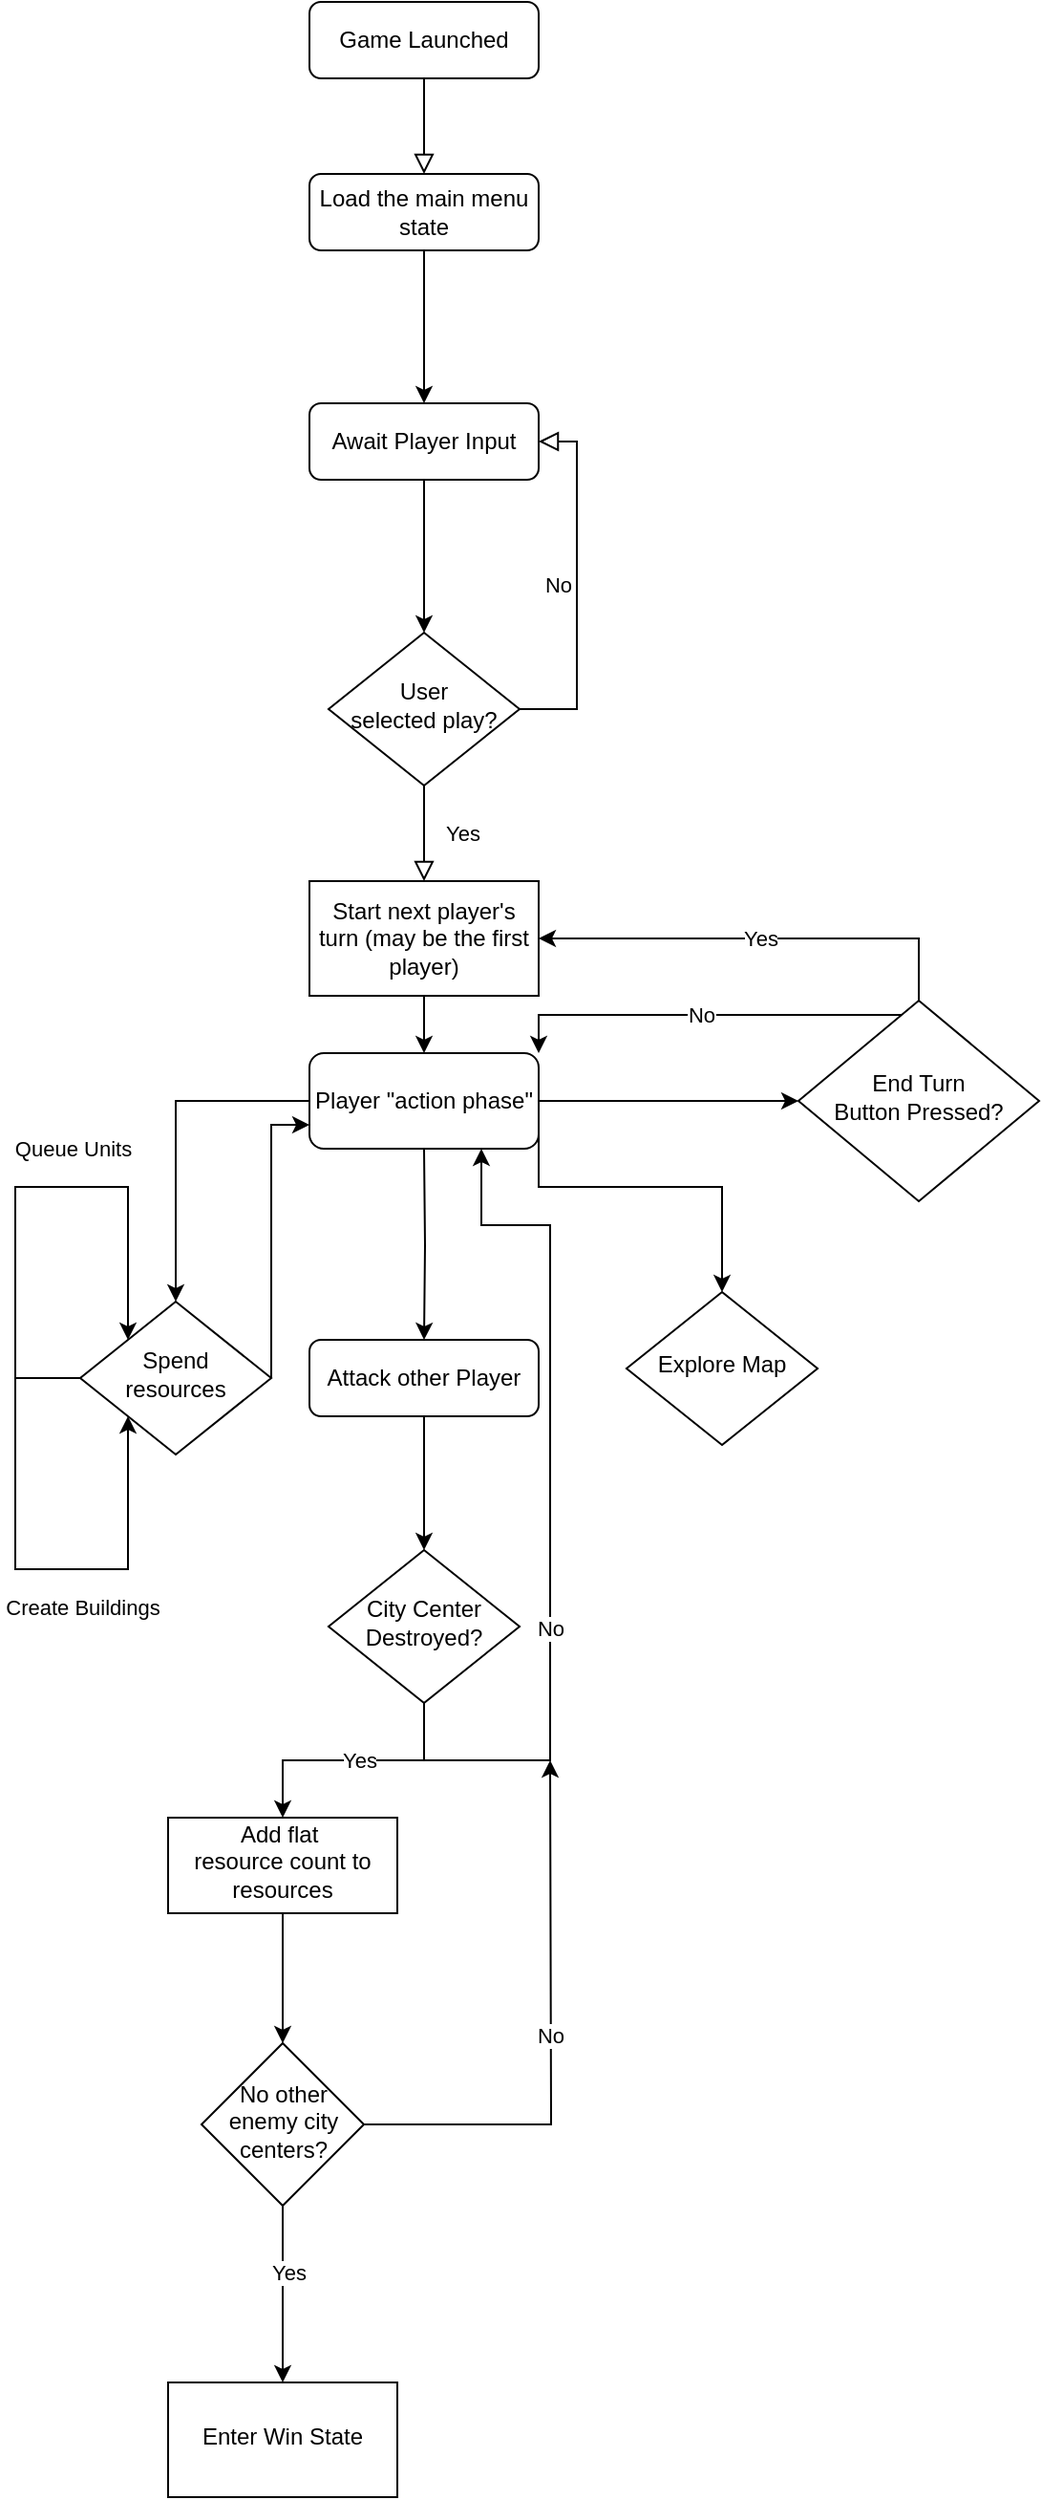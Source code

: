 <mxfile version="13.10.9" type="github">
  <diagram id="C5RBs43oDa-KdzZeNtuy" name="Page-1">
    <mxGraphModel dx="1422" dy="1941" grid="1" gridSize="10" guides="1" tooltips="1" connect="1" arrows="1" fold="1" page="1" pageScale="1" pageWidth="827" pageHeight="1169" math="0" shadow="0">
      <root>
        <mxCell id="WIyWlLk6GJQsqaUBKTNV-0" />
        <mxCell id="WIyWlLk6GJQsqaUBKTNV-1" parent="WIyWlLk6GJQsqaUBKTNV-0" />
        <mxCell id="WIyWlLk6GJQsqaUBKTNV-2" value="" style="rounded=0;html=1;jettySize=auto;orthogonalLoop=1;fontSize=11;endArrow=block;endFill=0;endSize=8;strokeWidth=1;shadow=0;labelBackgroundColor=none;edgeStyle=orthogonalEdgeStyle;" parent="WIyWlLk6GJQsqaUBKTNV-1" source="WIyWlLk6GJQsqaUBKTNV-3" edge="1">
          <mxGeometry relative="1" as="geometry">
            <mxPoint x="414" y="50" as="targetPoint" />
          </mxGeometry>
        </mxCell>
        <mxCell id="WIyWlLk6GJQsqaUBKTNV-3" value="Game Launched" style="rounded=1;whiteSpace=wrap;html=1;fontSize=12;glass=0;strokeWidth=1;shadow=0;" parent="WIyWlLk6GJQsqaUBKTNV-1" vertex="1">
          <mxGeometry x="354" y="-40" width="120" height="40" as="geometry" />
        </mxCell>
        <mxCell id="WIyWlLk6GJQsqaUBKTNV-4" value="Yes" style="rounded=0;html=1;jettySize=auto;orthogonalLoop=1;fontSize=11;endArrow=block;endFill=0;endSize=8;strokeWidth=1;shadow=0;labelBackgroundColor=none;edgeStyle=orthogonalEdgeStyle;entryX=0.5;entryY=0;entryDx=0;entryDy=0;" parent="WIyWlLk6GJQsqaUBKTNV-1" source="WIyWlLk6GJQsqaUBKTNV-6" target="pVxUWkFdO_DaniVyaewb-36" edge="1">
          <mxGeometry y="20" relative="1" as="geometry">
            <mxPoint as="offset" />
            <mxPoint x="414" y="440" as="targetPoint" />
          </mxGeometry>
        </mxCell>
        <mxCell id="WIyWlLk6GJQsqaUBKTNV-5" value="No" style="edgeStyle=orthogonalEdgeStyle;rounded=0;html=1;jettySize=auto;orthogonalLoop=1;fontSize=11;endArrow=block;endFill=0;endSize=8;strokeWidth=1;shadow=0;labelBackgroundColor=none;entryX=1;entryY=0.5;entryDx=0;entryDy=0;" parent="WIyWlLk6GJQsqaUBKTNV-1" source="WIyWlLk6GJQsqaUBKTNV-6" target="pVxUWkFdO_DaniVyaewb-2" edge="1">
          <mxGeometry y="10" relative="1" as="geometry">
            <mxPoint as="offset" />
            <Array as="points">
              <mxPoint x="494" y="330" />
              <mxPoint x="494" y="190" />
            </Array>
          </mxGeometry>
        </mxCell>
        <mxCell id="WIyWlLk6GJQsqaUBKTNV-6" value="User&lt;br&gt;selected play?" style="rhombus;whiteSpace=wrap;html=1;shadow=0;fontFamily=Helvetica;fontSize=12;align=center;strokeWidth=1;spacing=6;spacingTop=-4;" parent="WIyWlLk6GJQsqaUBKTNV-1" vertex="1">
          <mxGeometry x="364" y="290" width="100" height="80" as="geometry" />
        </mxCell>
        <mxCell id="pVxUWkFdO_DaniVyaewb-6" value="" style="edgeStyle=orthogonalEdgeStyle;rounded=0;orthogonalLoop=1;jettySize=auto;html=1;" edge="1" parent="WIyWlLk6GJQsqaUBKTNV-1" source="WIyWlLk6GJQsqaUBKTNV-12" target="pVxUWkFdO_DaniVyaewb-5">
          <mxGeometry relative="1" as="geometry" />
        </mxCell>
        <mxCell id="pVxUWkFdO_DaniVyaewb-38" style="edgeStyle=orthogonalEdgeStyle;rounded=0;orthogonalLoop=1;jettySize=auto;html=1;entryX=0;entryY=0.5;entryDx=0;entryDy=0;" edge="1" parent="WIyWlLk6GJQsqaUBKTNV-1" source="WIyWlLk6GJQsqaUBKTNV-12" target="pVxUWkFdO_DaniVyaewb-35">
          <mxGeometry relative="1" as="geometry" />
        </mxCell>
        <mxCell id="WIyWlLk6GJQsqaUBKTNV-12" value="Player &quot;action phase&quot;" style="rounded=1;whiteSpace=wrap;html=1;fontSize=12;glass=0;strokeWidth=1;shadow=0;" parent="WIyWlLk6GJQsqaUBKTNV-1" vertex="1">
          <mxGeometry x="354" y="510" width="120" height="50" as="geometry" />
        </mxCell>
        <mxCell id="pVxUWkFdO_DaniVyaewb-3" value="" style="edgeStyle=orthogonalEdgeStyle;rounded=0;orthogonalLoop=1;jettySize=auto;html=1;" edge="1" parent="WIyWlLk6GJQsqaUBKTNV-1" source="pVxUWkFdO_DaniVyaewb-0" target="pVxUWkFdO_DaniVyaewb-2">
          <mxGeometry relative="1" as="geometry" />
        </mxCell>
        <mxCell id="pVxUWkFdO_DaniVyaewb-0" value="Load the main menu state" style="rounded=1;whiteSpace=wrap;html=1;fontSize=12;glass=0;strokeWidth=1;shadow=0;" vertex="1" parent="WIyWlLk6GJQsqaUBKTNV-1">
          <mxGeometry x="354" y="50" width="120" height="40" as="geometry" />
        </mxCell>
        <mxCell id="pVxUWkFdO_DaniVyaewb-4" value="" style="edgeStyle=orthogonalEdgeStyle;rounded=0;orthogonalLoop=1;jettySize=auto;html=1;" edge="1" parent="WIyWlLk6GJQsqaUBKTNV-1" source="pVxUWkFdO_DaniVyaewb-2" target="WIyWlLk6GJQsqaUBKTNV-6">
          <mxGeometry relative="1" as="geometry" />
        </mxCell>
        <mxCell id="pVxUWkFdO_DaniVyaewb-2" value="Await Player Input" style="rounded=1;whiteSpace=wrap;html=1;fontSize=12;glass=0;strokeWidth=1;shadow=0;" vertex="1" parent="WIyWlLk6GJQsqaUBKTNV-1">
          <mxGeometry x="354" y="170" width="120" height="40" as="geometry" />
        </mxCell>
        <mxCell id="pVxUWkFdO_DaniVyaewb-16" value="Queue Units" style="edgeStyle=orthogonalEdgeStyle;rounded=0;orthogonalLoop=1;jettySize=auto;html=1;entryX=0;entryY=0;entryDx=0;entryDy=0;" edge="1" parent="WIyWlLk6GJQsqaUBKTNV-1" source="pVxUWkFdO_DaniVyaewb-5" target="pVxUWkFdO_DaniVyaewb-5">
          <mxGeometry x="0.202" y="20" relative="1" as="geometry">
            <mxPoint x="260" y="580" as="targetPoint" />
            <Array as="points">
              <mxPoint x="200" y="680" />
              <mxPoint x="200" y="580" />
              <mxPoint x="259" y="580" />
            </Array>
            <mxPoint as="offset" />
          </mxGeometry>
        </mxCell>
        <mxCell id="pVxUWkFdO_DaniVyaewb-43" style="edgeStyle=orthogonalEdgeStyle;rounded=0;orthogonalLoop=1;jettySize=auto;html=1;entryX=0;entryY=0.75;entryDx=0;entryDy=0;" edge="1" parent="WIyWlLk6GJQsqaUBKTNV-1" source="pVxUWkFdO_DaniVyaewb-5" target="WIyWlLk6GJQsqaUBKTNV-12">
          <mxGeometry relative="1" as="geometry">
            <Array as="points">
              <mxPoint x="334" y="548" />
            </Array>
          </mxGeometry>
        </mxCell>
        <mxCell id="pVxUWkFdO_DaniVyaewb-5" value="Spend resources" style="rhombus;whiteSpace=wrap;html=1;shadow=0;fontFamily=Helvetica;fontSize=12;align=center;strokeWidth=1;spacing=6;spacingTop=-4;" vertex="1" parent="WIyWlLk6GJQsqaUBKTNV-1">
          <mxGeometry x="234" y="640" width="100" height="80" as="geometry" />
        </mxCell>
        <mxCell id="pVxUWkFdO_DaniVyaewb-7" value="" style="edgeStyle=orthogonalEdgeStyle;rounded=0;orthogonalLoop=1;jettySize=auto;html=1;exitX=1;exitY=0.5;exitDx=0;exitDy=0;entryX=0.5;entryY=0;entryDx=0;entryDy=0;" edge="1" parent="WIyWlLk6GJQsqaUBKTNV-1" target="pVxUWkFdO_DaniVyaewb-8" source="WIyWlLk6GJQsqaUBKTNV-12">
          <mxGeometry relative="1" as="geometry">
            <mxPoint x="614" y="530" as="sourcePoint" />
            <Array as="points">
              <mxPoint x="474" y="580" />
              <mxPoint x="570" y="580" />
            </Array>
          </mxGeometry>
        </mxCell>
        <mxCell id="pVxUWkFdO_DaniVyaewb-8" value="Explore Map" style="rhombus;whiteSpace=wrap;html=1;shadow=0;fontFamily=Helvetica;fontSize=12;align=center;strokeWidth=1;spacing=6;spacingTop=-4;" vertex="1" parent="WIyWlLk6GJQsqaUBKTNV-1">
          <mxGeometry x="520" y="635" width="100" height="80" as="geometry" />
        </mxCell>
        <mxCell id="pVxUWkFdO_DaniVyaewb-9" value="" style="edgeStyle=orthogonalEdgeStyle;rounded=0;orthogonalLoop=1;jettySize=auto;html=1;entryX=0.5;entryY=0;entryDx=0;entryDy=0;" edge="1" parent="WIyWlLk6GJQsqaUBKTNV-1" target="pVxUWkFdO_DaniVyaewb-11">
          <mxGeometry relative="1" as="geometry">
            <mxPoint x="414" y="560" as="sourcePoint" />
            <mxPoint x="414" y="640" as="targetPoint" />
          </mxGeometry>
        </mxCell>
        <mxCell id="pVxUWkFdO_DaniVyaewb-19" value="" style="edgeStyle=orthogonalEdgeStyle;rounded=0;orthogonalLoop=1;jettySize=auto;html=1;" edge="1" parent="WIyWlLk6GJQsqaUBKTNV-1" source="pVxUWkFdO_DaniVyaewb-11">
          <mxGeometry relative="1" as="geometry">
            <mxPoint x="414" y="770" as="targetPoint" />
          </mxGeometry>
        </mxCell>
        <mxCell id="pVxUWkFdO_DaniVyaewb-11" value="Attack other Player" style="rounded=1;whiteSpace=wrap;html=1;" vertex="1" parent="WIyWlLk6GJQsqaUBKTNV-1">
          <mxGeometry x="354" y="660" width="120" height="40" as="geometry" />
        </mxCell>
        <mxCell id="pVxUWkFdO_DaniVyaewb-17" value="Create Buildings" style="edgeStyle=orthogonalEdgeStyle;rounded=0;orthogonalLoop=1;jettySize=auto;html=1;entryX=0;entryY=1;entryDx=0;entryDy=0;" edge="1" parent="WIyWlLk6GJQsqaUBKTNV-1" target="pVxUWkFdO_DaniVyaewb-5">
          <mxGeometry x="0.228" y="-20" relative="1" as="geometry">
            <mxPoint x="269" y="860" as="targetPoint" />
            <mxPoint x="230" y="680" as="sourcePoint" />
            <Array as="points">
              <mxPoint x="200" y="680" />
              <mxPoint x="200" y="780" />
              <mxPoint x="259" y="780" />
            </Array>
            <mxPoint as="offset" />
          </mxGeometry>
        </mxCell>
        <mxCell id="pVxUWkFdO_DaniVyaewb-22" value="" style="edgeStyle=orthogonalEdgeStyle;rounded=0;orthogonalLoop=1;jettySize=auto;html=1;" edge="1" parent="WIyWlLk6GJQsqaUBKTNV-1" source="pVxUWkFdO_DaniVyaewb-20" target="pVxUWkFdO_DaniVyaewb-21">
          <mxGeometry relative="1" as="geometry" />
        </mxCell>
        <mxCell id="pVxUWkFdO_DaniVyaewb-23" value="Yes" style="edgeLabel;html=1;align=center;verticalAlign=middle;resizable=0;points=[];" vertex="1" connectable="0" parent="pVxUWkFdO_DaniVyaewb-22">
          <mxGeometry x="-0.343" y="-3" relative="1" as="geometry">
            <mxPoint x="-20" y="3" as="offset" />
          </mxGeometry>
        </mxCell>
        <mxCell id="pVxUWkFdO_DaniVyaewb-20" value="City Center Destroyed?" style="rhombus;whiteSpace=wrap;html=1;shadow=0;fontFamily=Helvetica;fontSize=12;align=center;strokeWidth=1;spacing=6;spacingTop=-4;" vertex="1" parent="WIyWlLk6GJQsqaUBKTNV-1">
          <mxGeometry x="364" y="770" width="100" height="80" as="geometry" />
        </mxCell>
        <mxCell id="pVxUWkFdO_DaniVyaewb-30" value="" style="edgeStyle=orthogonalEdgeStyle;rounded=0;orthogonalLoop=1;jettySize=auto;html=1;" edge="1" parent="WIyWlLk6GJQsqaUBKTNV-1" source="pVxUWkFdO_DaniVyaewb-21" target="pVxUWkFdO_DaniVyaewb-29">
          <mxGeometry relative="1" as="geometry" />
        </mxCell>
        <mxCell id="pVxUWkFdO_DaniVyaewb-21" value="Add flat&amp;nbsp;&lt;br&gt;resource count to resources" style="whiteSpace=wrap;html=1;shadow=0;strokeWidth=1;spacing=6;spacingTop=-4;" vertex="1" parent="WIyWlLk6GJQsqaUBKTNV-1">
          <mxGeometry x="280" y="910" width="120" height="50" as="geometry" />
        </mxCell>
        <mxCell id="pVxUWkFdO_DaniVyaewb-26" value="" style="edgeStyle=orthogonalEdgeStyle;rounded=0;orthogonalLoop=1;jettySize=auto;html=1;entryX=0.75;entryY=1;entryDx=0;entryDy=0;" edge="1" parent="WIyWlLk6GJQsqaUBKTNV-1" target="WIyWlLk6GJQsqaUBKTNV-12">
          <mxGeometry relative="1" as="geometry">
            <mxPoint x="405" y="880" as="sourcePoint" />
            <mxPoint x="430" y="600" as="targetPoint" />
            <Array as="points">
              <mxPoint x="480" y="880" />
              <mxPoint x="480" y="600" />
              <mxPoint x="444" y="600" />
            </Array>
          </mxGeometry>
        </mxCell>
        <mxCell id="pVxUWkFdO_DaniVyaewb-27" value="No" style="edgeLabel;html=1;align=center;verticalAlign=middle;resizable=0;points=[];" vertex="1" connectable="0" parent="pVxUWkFdO_DaniVyaewb-26">
          <mxGeometry x="-0.343" y="-3" relative="1" as="geometry">
            <mxPoint x="-3" y="-3" as="offset" />
          </mxGeometry>
        </mxCell>
        <mxCell id="pVxUWkFdO_DaniVyaewb-34" value="" style="edgeStyle=orthogonalEdgeStyle;rounded=0;orthogonalLoop=1;jettySize=auto;html=1;" edge="1" parent="WIyWlLk6GJQsqaUBKTNV-1" source="pVxUWkFdO_DaniVyaewb-29" target="pVxUWkFdO_DaniVyaewb-33">
          <mxGeometry relative="1" as="geometry" />
        </mxCell>
        <mxCell id="pVxUWkFdO_DaniVyaewb-41" value="Yes" style="edgeLabel;html=1;align=center;verticalAlign=middle;resizable=0;points=[];" vertex="1" connectable="0" parent="pVxUWkFdO_DaniVyaewb-34">
          <mxGeometry x="-0.243" y="3" relative="1" as="geometry">
            <mxPoint as="offset" />
          </mxGeometry>
        </mxCell>
        <mxCell id="pVxUWkFdO_DaniVyaewb-42" value="No" style="edgeStyle=orthogonalEdgeStyle;rounded=0;orthogonalLoop=1;jettySize=auto;html=1;" edge="1" parent="WIyWlLk6GJQsqaUBKTNV-1" source="pVxUWkFdO_DaniVyaewb-29">
          <mxGeometry relative="1" as="geometry">
            <mxPoint x="480" y="880" as="targetPoint" />
          </mxGeometry>
        </mxCell>
        <mxCell id="pVxUWkFdO_DaniVyaewb-29" value="No other enemy city centers?" style="rhombus;whiteSpace=wrap;html=1;shadow=0;strokeWidth=1;spacing=6;spacingTop=-4;" vertex="1" parent="WIyWlLk6GJQsqaUBKTNV-1">
          <mxGeometry x="297.5" y="1028" width="85" height="85" as="geometry" />
        </mxCell>
        <mxCell id="pVxUWkFdO_DaniVyaewb-33" value="Enter Win State" style="whiteSpace=wrap;html=1;shadow=0;strokeWidth=1;spacing=6;spacingTop=-4;" vertex="1" parent="WIyWlLk6GJQsqaUBKTNV-1">
          <mxGeometry x="280" y="1205.5" width="120" height="60" as="geometry" />
        </mxCell>
        <mxCell id="pVxUWkFdO_DaniVyaewb-39" value="No" style="edgeStyle=orthogonalEdgeStyle;rounded=0;orthogonalLoop=1;jettySize=auto;html=1;entryX=1;entryY=0;entryDx=0;entryDy=0;" edge="1" parent="WIyWlLk6GJQsqaUBKTNV-1" source="pVxUWkFdO_DaniVyaewb-35" target="WIyWlLk6GJQsqaUBKTNV-12">
          <mxGeometry relative="1" as="geometry">
            <Array as="points">
              <mxPoint x="474" y="490" />
            </Array>
          </mxGeometry>
        </mxCell>
        <mxCell id="pVxUWkFdO_DaniVyaewb-40" value="Yes" style="edgeStyle=orthogonalEdgeStyle;rounded=0;orthogonalLoop=1;jettySize=auto;html=1;entryX=1;entryY=0.5;entryDx=0;entryDy=0;" edge="1" parent="WIyWlLk6GJQsqaUBKTNV-1" source="pVxUWkFdO_DaniVyaewb-35" target="pVxUWkFdO_DaniVyaewb-36">
          <mxGeometry relative="1" as="geometry">
            <Array as="points">
              <mxPoint x="673" y="450" />
            </Array>
          </mxGeometry>
        </mxCell>
        <mxCell id="pVxUWkFdO_DaniVyaewb-35" value="End Turn &lt;br&gt;Button Pressed?" style="rhombus;whiteSpace=wrap;html=1;shadow=0;fontFamily=Helvetica;fontSize=12;align=center;strokeWidth=1;spacing=6;spacingTop=-4;" vertex="1" parent="WIyWlLk6GJQsqaUBKTNV-1">
          <mxGeometry x="610" y="482.5" width="126" height="105" as="geometry" />
        </mxCell>
        <mxCell id="pVxUWkFdO_DaniVyaewb-37" value="" style="edgeStyle=orthogonalEdgeStyle;rounded=0;orthogonalLoop=1;jettySize=auto;html=1;" edge="1" parent="WIyWlLk6GJQsqaUBKTNV-1" source="pVxUWkFdO_DaniVyaewb-36" target="WIyWlLk6GJQsqaUBKTNV-12">
          <mxGeometry relative="1" as="geometry" />
        </mxCell>
        <mxCell id="pVxUWkFdO_DaniVyaewb-36" value="Start next player&#39;s turn (may be the first player)" style="rounded=0;whiteSpace=wrap;html=1;" vertex="1" parent="WIyWlLk6GJQsqaUBKTNV-1">
          <mxGeometry x="354" y="420" width="120" height="60" as="geometry" />
        </mxCell>
      </root>
    </mxGraphModel>
  </diagram>
</mxfile>
